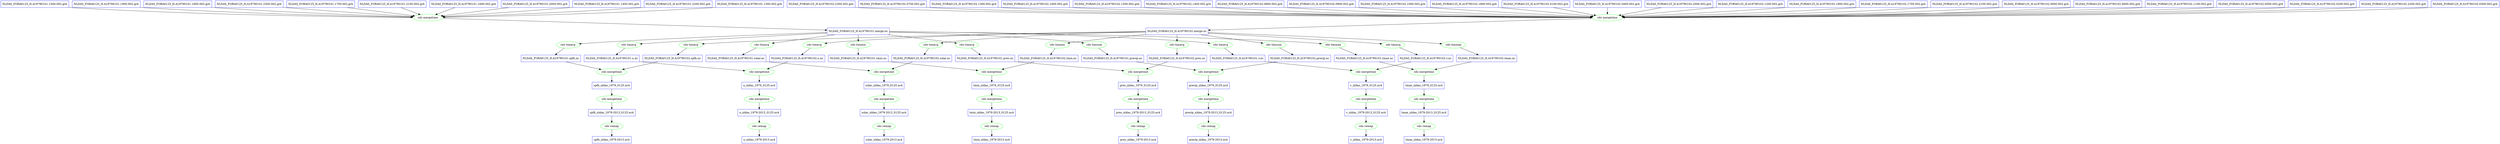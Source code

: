 digraph {
node [shape=ellipse,color = green,style = unfilled,fixedsize = false];
N41 [label="cdo remap"];
N40 [label="cdo remap"];
N39 [label="cdo remap"];
N38 [label="cdo remap"];
N37 [label="cdo remap"];
N36 [label="cdo remap"];
N35 [label="cdo remap"];
N34 [label="cdo remap"];
N33 [label="cdo mergetime"];
N32 [label="cdo mergetime"];
N31 [label="cdo mergetime"];
N30 [label="cdo mergetime"];
N29 [label="cdo mergetime"];
N28 [label="cdo mergetime"];
N27 [label="cdo mergetime"];
N26 [label="cdo mergetime"];
N25 [label="cdo mergetime"];
N24 [label="cdo mergetime"];
N23 [label="cdo mergetime"];
N22 [label="cdo mergetime"];
N21 [label="cdo mergetime"];
N20 [label="cdo mergetime"];
N19 [label="cdo mergetime"];
N18 [label="cdo mergetime"];
N17 [label="cdo timavg"];
N16 [label="cdo timavg"];
N15 [label="cdo timavg"];
N14 [label="cdo timavg"];
N13 [label="cdo timavg"];
N12 [label="cdo timsum"];
N11 [label="cdo timmin"];
N10 [label="cdo timmax"];
N9 [label="cdo timavg"];
N8 [label="cdo timavg"];
N7 [label="cdo timavg"];
N6 [label="cdo timavg"];
N5 [label="cdo timavg"];
N4 [label="cdo timsum"];
N3 [label="cdo timmin"];
N2 [label="cdo timmax"];
N1 [label="cdo mergetime"];
N0 [label="cdo mergetime"];
node [shape=box,color=blue,style=unfilled,fixedsize=false];
F48 [label = "NLDAS_FORA0125_H.A19790102.1700.002.grb"];
F68 [label = "NLDAS_FORA0125_H.A19790101.2100.002.grb"];
F73 [label = "NLDAS_FORA0125_H.A19790101.1600.002.grb"];
F44 [label = "NLDAS_FORA0125_H.A19790102.2100.002.grb"];
F30 [label = "NLDAS_FORA0125_H.A19790102.pres.nc"];
F69 [label = "NLDAS_FORA0125_H.A19790101.2000.002.grb"];
F65 [label = "NLDAS_FORA0125_H.A19790102.0000.002.grb"];
F5 [label = "spfh_nldas_1979-2013.nc4"];
F59 [label = "NLDAS_FORA0125_H.A19790102.0600.002.grb"];
F17 [label = "u_nldas_1979_0125.nc4"];
F75 [label = "NLDAS_FORA0125_H.A19790101.1400.002.grb"];
F54 [label = "NLDAS_FORA0125_H.A19790102.1100.002.grb"];
F60 [label = "NLDAS_FORA0125_H.A19790102.0500.002.grb"];
F40 [label = "NLDAS_FORA0125_H.A19790102.merge.nc"];
F38 [label = "NLDAS_FORA0125_H.A19790102.tmax.nc"];
F63 [label = "NLDAS_FORA0125_H.A19790102.0200.002.grb"];
F19 [label = "pres_nldas_1979_0125.nc4"];
F43 [label = "NLDAS_FORA0125_H.A19790102.2200.002.grb"];
F14 [label = "tmax_nldas_1979-2013_0125.nc4"];
F62 [label = "NLDAS_FORA0125_H.A19790102.0300.002.grb"];
F42 [label = "NLDAS_FORA0125_H.A19790102.2300.002.grb"];
F29 [label = "NLDAS_FORA0125_H.A19790101.spfh.nc"];
F27 [label = "NLDAS_FORA0125_H.A19790101.u.nc"];
F58 [label = "NLDAS_FORA0125_H.A19790102.0700.002.grb"];
F18 [label = "spfh_nldas_1979_0125.nc4"];
F67 [label = "NLDAS_FORA0125_H.A19790101.2200.002.grb"];
F52 [label = "NLDAS_FORA0125_H.A19790102.1300.002.grb"];
F25 [label = "NLDAS_FORA0125_H.A19790101.v.nc"];
F33 [label = "NLDAS_FORA0125_H.A19790101.solar.nc"];
F49 [label = "NLDAS_FORA0125_H.A19790102.1600.002.grb"];
F6 [label = "pres_nldas_1979-2013_0125.nc4"];
F26 [label = "NLDAS_FORA0125_H.A19790102.u.nc"];
F41 [label = "NLDAS_FORA0125_H.A19790101.merge.nc"];
F50 [label = "NLDAS_FORA0125_H.A19790102.1500.002.grb"];
F0 [label = "v_nldas_1979-2013_0125.nc4"];
F37 [label = "NLDAS_FORA0125_H.A19790101.tmin.nc"];
F3 [label = "u_nldas_1979-2013.nc4"];
F51 [label = "NLDAS_FORA0125_H.A19790102.1400.002.grb"];
F57 [label = "NLDAS_FORA0125_H.A19790102.0800.002.grb"];
F56 [label = "NLDAS_FORA0125_H.A19790102.0900.002.grb"];
F8 [label = "solar_nldas_1979-2013_0125.nc4"];
F55 [label = "NLDAS_FORA0125_H.A19790102.1000.002.grb"];
F47 [label = "NLDAS_FORA0125_H.A19790102.1800.002.grb"];
F9 [label = "solar_nldas_1979-2013.nc4"];
F64 [label = "NLDAS_FORA0125_H.A19790102.0100.002.grb"];
F15 [label = "tmax_nldas_1979-2013.nc4"];
F35 [label = "NLDAS_FORA0125_H.A19790101.precip.nc"];
F22 [label = "tmin_nldas_1979_0125.nc4"];
F76 [label = "NLDAS_FORA0125_H.A19790101.1300.002.grb"];
F74 [label = "NLDAS_FORA0125_H.A19790101.1500.002.grb"];
F61 [label = "NLDAS_FORA0125_H.A19790102.0400.002.grb"];
F45 [label = "NLDAS_FORA0125_H.A19790102.2000.002.grb"];
F53 [label = "NLDAS_FORA0125_H.A19790102.1200.002.grb"];
F13 [label = "tmin_nldas_1979-2013.nc4"];
F46 [label = "NLDAS_FORA0125_H.A19790102.1900.002.grb"];
F70 [label = "NLDAS_FORA0125_H.A19790101.1900.002.grb"];
F12 [label = "tmin_nldas_1979-2013_0125.nc4"];
F2 [label = "u_nldas_1979-2013_0125.nc4"];
F39 [label = "NLDAS_FORA0125_H.A19790101.tmax.nc"];
F36 [label = "NLDAS_FORA0125_H.A19790102.tmin.nc"];
F31 [label = "NLDAS_FORA0125_H.A19790101.pres.nc"];
F11 [label = "precip_nldas_1979-2013.nc4"];
F71 [label = "NLDAS_FORA0125_H.A19790101.1800.002.grb"];
F20 [label = "solar_nldas_1979_0125.nc4"];
F4 [label = "spfh_nldas_1979-2013_0125.nc4"];
F28 [label = "NLDAS_FORA0125_H.A19790102.spfh.nc"];
F24 [label = "NLDAS_FORA0125_H.A19790102.v.nc"];
F21 [label = "precip_nldas_1979_0125.nc4"];
F16 [label = "v_nldas_1979_0125.nc4"];
F7 [label = "pres_nldas_1979-2013.nc4"];
F34 [label = "NLDAS_FORA0125_H.A19790102.precip.nc"];
F23 [label = "tmax_nldas_1979_0125.nc4"];
F66 [label = "NLDAS_FORA0125_H.A19790101.2300.002.grb"];
F1 [label = "v_nldas_1979-2013.nc4"];
F32 [label = "NLDAS_FORA0125_H.A19790102.solar.nc"];
F72 [label = "NLDAS_FORA0125_H.A19790101.1700.002.grb"];
F10 [label = "precip_nldas_1979-2013_0125.nc4"];

F0 -> N41;
N41 -> F1;
F2 -> N40;
N40 -> F3;
F4 -> N39;
N39 -> F5;
F6 -> N38;
N38 -> F7;
F8 -> N37;
N37 -> F9;
F10 -> N36;
N36 -> F11;
F12 -> N35;
N35 -> F13;
F14 -> N34;
N34 -> F15;
F16 -> N33;
N33 -> F0;
F17 -> N32;
N32 -> F2;
F18 -> N31;
N31 -> F4;
F19 -> N30;
N30 -> F6;
F20 -> N29;
N29 -> F8;
F21 -> N28;
N28 -> F10;
F22 -> N27;
N27 -> F12;
F23 -> N26;
N26 -> F14;
F24 -> N25;
F25 -> N25;
N25 -> F16;
F26 -> N24;
F27 -> N24;
N24 -> F17;
F28 -> N23;
F29 -> N23;
N23 -> F18;
F30 -> N22;
F31 -> N22;
N22 -> F19;
F32 -> N21;
F33 -> N21;
N21 -> F20;
F34 -> N20;
F35 -> N20;
N20 -> F21;
F36 -> N19;
F37 -> N19;
N19 -> F22;
F38 -> N18;
F39 -> N18;
N18 -> F23;
F40 -> N17;
N17 -> F24;
F40 -> N16;
N16 -> F26;
F40 -> N15;
N15 -> F28;
F40 -> N14;
N14 -> F30;
F40 -> N13;
N13 -> F32;
F40 -> N12;
N12 -> F34;
F40 -> N11;
N11 -> F36;
F40 -> N10;
N10 -> F38;
F41 -> N9;
N9 -> F25;
F41 -> N8;
N8 -> F27;
F41 -> N7;
N7 -> F29;
F41 -> N6;
N6 -> F31;
F41 -> N5;
N5 -> F33;
F41 -> N4;
N4 -> F35;
F41 -> N3;
N3 -> F37;
F41 -> N2;
N2 -> F39;
F42 -> N1;
F43 -> N1;
F44 -> N1;
F45 -> N1;
F46 -> N1;
F47 -> N1;
F48 -> N1;
F49 -> N1;
F50 -> N1;
F51 -> N1;
F52 -> N1;
F53 -> N1;
F54 -> N1;
F55 -> N1;
F56 -> N1;
F57 -> N1;
F58 -> N1;
F59 -> N1;
F60 -> N1;
F61 -> N1;
F62 -> N1;
F63 -> N1;
F64 -> N1;
F65 -> N1;
N1 -> F40;
F66 -> N0;
F67 -> N0;
F68 -> N0;
F69 -> N0;
F70 -> N0;
F71 -> N0;
F72 -> N0;
F73 -> N0;
F74 -> N0;
F75 -> N0;
F76 -> N0;
N0 -> F41;
}
